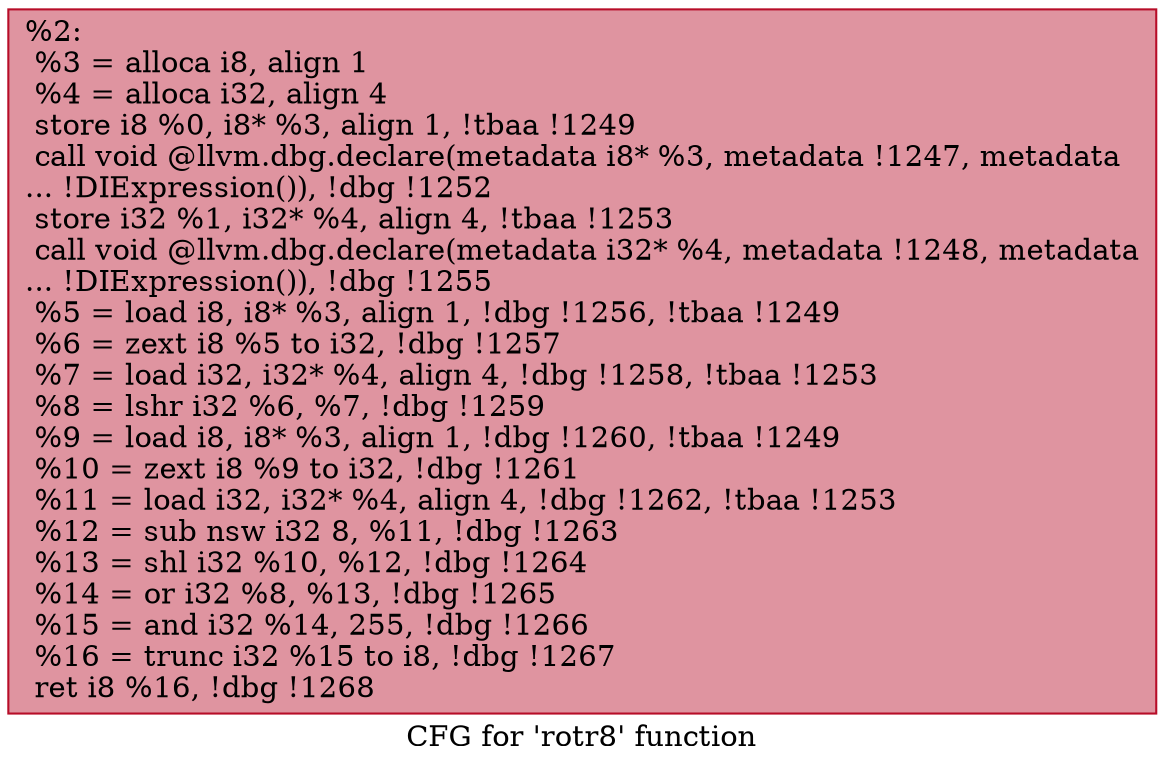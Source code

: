 digraph "CFG for 'rotr8' function" {
	label="CFG for 'rotr8' function";

	Node0x142b070 [shape=record,color="#b70d28ff", style=filled, fillcolor="#b70d2870",label="{%2:\l  %3 = alloca i8, align 1\l  %4 = alloca i32, align 4\l  store i8 %0, i8* %3, align 1, !tbaa !1249\l  call void @llvm.dbg.declare(metadata i8* %3, metadata !1247, metadata\l... !DIExpression()), !dbg !1252\l  store i32 %1, i32* %4, align 4, !tbaa !1253\l  call void @llvm.dbg.declare(metadata i32* %4, metadata !1248, metadata\l... !DIExpression()), !dbg !1255\l  %5 = load i8, i8* %3, align 1, !dbg !1256, !tbaa !1249\l  %6 = zext i8 %5 to i32, !dbg !1257\l  %7 = load i32, i32* %4, align 4, !dbg !1258, !tbaa !1253\l  %8 = lshr i32 %6, %7, !dbg !1259\l  %9 = load i8, i8* %3, align 1, !dbg !1260, !tbaa !1249\l  %10 = zext i8 %9 to i32, !dbg !1261\l  %11 = load i32, i32* %4, align 4, !dbg !1262, !tbaa !1253\l  %12 = sub nsw i32 8, %11, !dbg !1263\l  %13 = shl i32 %10, %12, !dbg !1264\l  %14 = or i32 %8, %13, !dbg !1265\l  %15 = and i32 %14, 255, !dbg !1266\l  %16 = trunc i32 %15 to i8, !dbg !1267\l  ret i8 %16, !dbg !1268\l}"];
}
